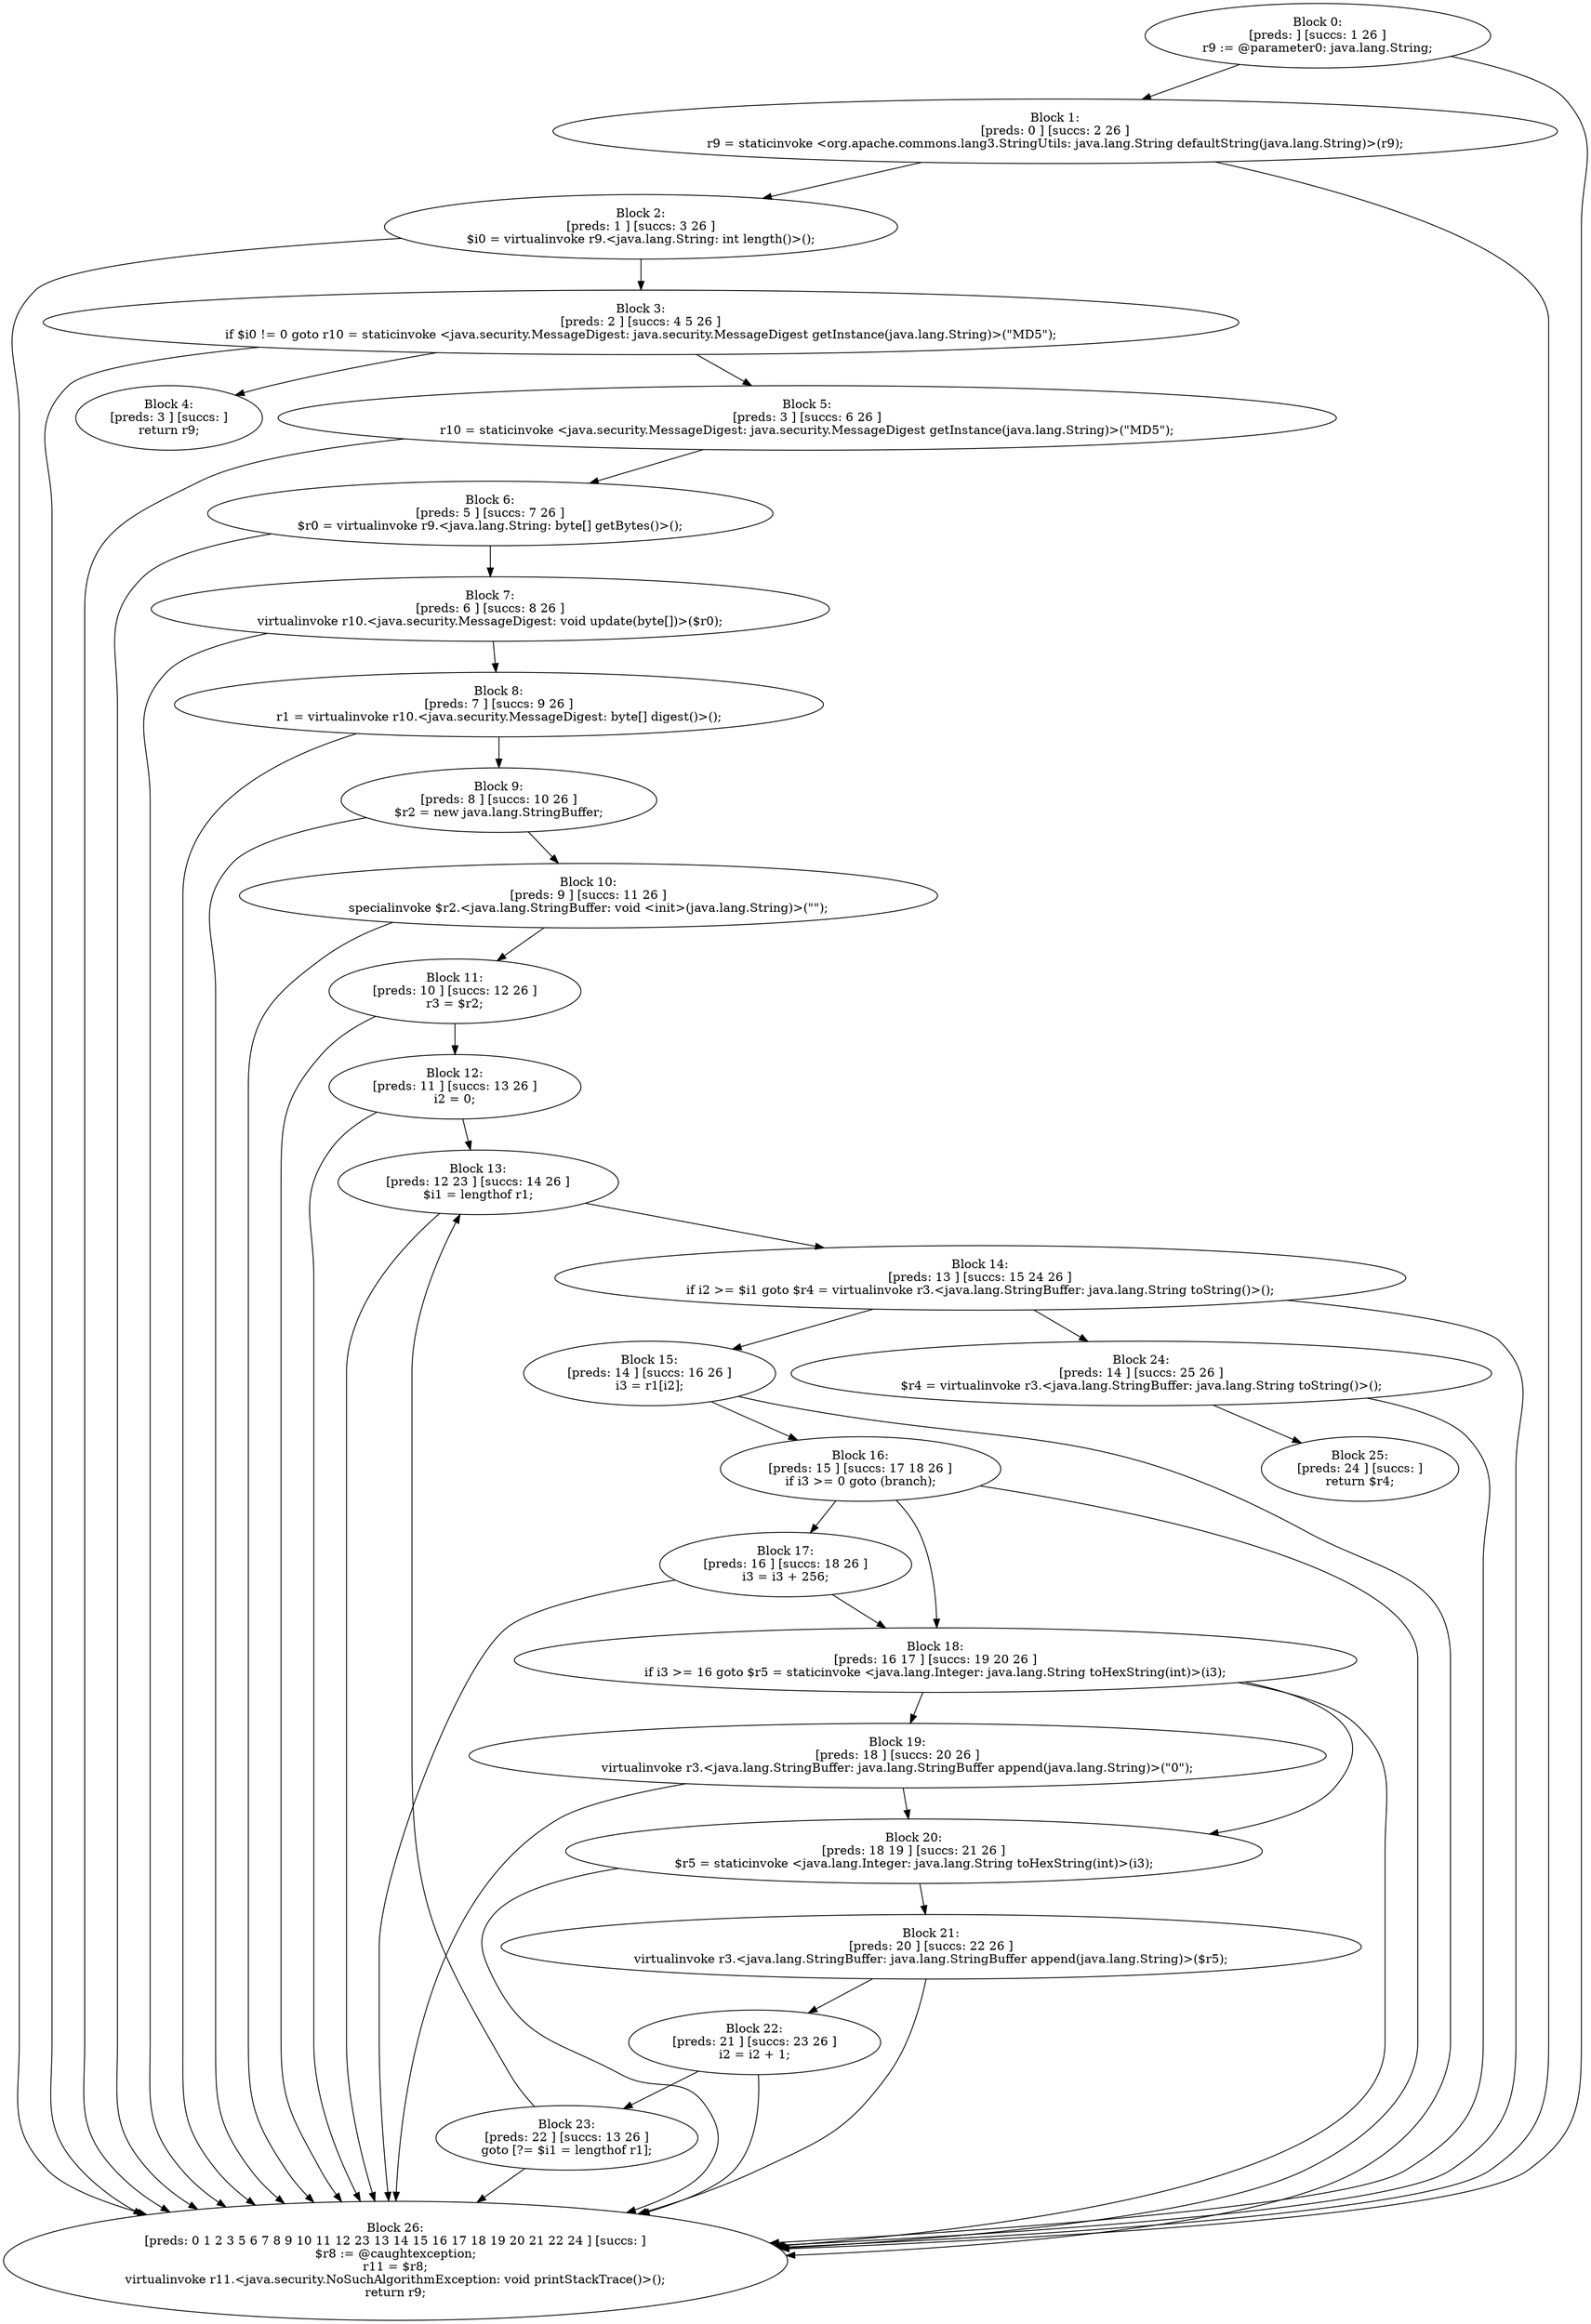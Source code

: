 digraph "unitGraph" {
    "Block 0:
[preds: ] [succs: 1 26 ]
r9 := @parameter0: java.lang.String;
"
    "Block 1:
[preds: 0 ] [succs: 2 26 ]
r9 = staticinvoke <org.apache.commons.lang3.StringUtils: java.lang.String defaultString(java.lang.String)>(r9);
"
    "Block 2:
[preds: 1 ] [succs: 3 26 ]
$i0 = virtualinvoke r9.<java.lang.String: int length()>();
"
    "Block 3:
[preds: 2 ] [succs: 4 5 26 ]
if $i0 != 0 goto r10 = staticinvoke <java.security.MessageDigest: java.security.MessageDigest getInstance(java.lang.String)>(\"MD5\");
"
    "Block 4:
[preds: 3 ] [succs: ]
return r9;
"
    "Block 5:
[preds: 3 ] [succs: 6 26 ]
r10 = staticinvoke <java.security.MessageDigest: java.security.MessageDigest getInstance(java.lang.String)>(\"MD5\");
"
    "Block 6:
[preds: 5 ] [succs: 7 26 ]
$r0 = virtualinvoke r9.<java.lang.String: byte[] getBytes()>();
"
    "Block 7:
[preds: 6 ] [succs: 8 26 ]
virtualinvoke r10.<java.security.MessageDigest: void update(byte[])>($r0);
"
    "Block 8:
[preds: 7 ] [succs: 9 26 ]
r1 = virtualinvoke r10.<java.security.MessageDigest: byte[] digest()>();
"
    "Block 9:
[preds: 8 ] [succs: 10 26 ]
$r2 = new java.lang.StringBuffer;
"
    "Block 10:
[preds: 9 ] [succs: 11 26 ]
specialinvoke $r2.<java.lang.StringBuffer: void <init>(java.lang.String)>(\"\");
"
    "Block 11:
[preds: 10 ] [succs: 12 26 ]
r3 = $r2;
"
    "Block 12:
[preds: 11 ] [succs: 13 26 ]
i2 = 0;
"
    "Block 13:
[preds: 12 23 ] [succs: 14 26 ]
$i1 = lengthof r1;
"
    "Block 14:
[preds: 13 ] [succs: 15 24 26 ]
if i2 >= $i1 goto $r4 = virtualinvoke r3.<java.lang.StringBuffer: java.lang.String toString()>();
"
    "Block 15:
[preds: 14 ] [succs: 16 26 ]
i3 = r1[i2];
"
    "Block 16:
[preds: 15 ] [succs: 17 18 26 ]
if i3 >= 0 goto (branch);
"
    "Block 17:
[preds: 16 ] [succs: 18 26 ]
i3 = i3 + 256;
"
    "Block 18:
[preds: 16 17 ] [succs: 19 20 26 ]
if i3 >= 16 goto $r5 = staticinvoke <java.lang.Integer: java.lang.String toHexString(int)>(i3);
"
    "Block 19:
[preds: 18 ] [succs: 20 26 ]
virtualinvoke r3.<java.lang.StringBuffer: java.lang.StringBuffer append(java.lang.String)>(\"0\");
"
    "Block 20:
[preds: 18 19 ] [succs: 21 26 ]
$r5 = staticinvoke <java.lang.Integer: java.lang.String toHexString(int)>(i3);
"
    "Block 21:
[preds: 20 ] [succs: 22 26 ]
virtualinvoke r3.<java.lang.StringBuffer: java.lang.StringBuffer append(java.lang.String)>($r5);
"
    "Block 22:
[preds: 21 ] [succs: 23 26 ]
i2 = i2 + 1;
"
    "Block 23:
[preds: 22 ] [succs: 13 26 ]
goto [?= $i1 = lengthof r1];
"
    "Block 24:
[preds: 14 ] [succs: 25 26 ]
$r4 = virtualinvoke r3.<java.lang.StringBuffer: java.lang.String toString()>();
"
    "Block 25:
[preds: 24 ] [succs: ]
return $r4;
"
    "Block 26:
[preds: 0 1 2 3 5 6 7 8 9 10 11 12 23 13 14 15 16 17 18 19 20 21 22 24 ] [succs: ]
$r8 := @caughtexception;
r11 = $r8;
virtualinvoke r11.<java.security.NoSuchAlgorithmException: void printStackTrace()>();
return r9;
"
    "Block 0:
[preds: ] [succs: 1 26 ]
r9 := @parameter0: java.lang.String;
"->"Block 1:
[preds: 0 ] [succs: 2 26 ]
r9 = staticinvoke <org.apache.commons.lang3.StringUtils: java.lang.String defaultString(java.lang.String)>(r9);
";
    "Block 0:
[preds: ] [succs: 1 26 ]
r9 := @parameter0: java.lang.String;
"->"Block 26:
[preds: 0 1 2 3 5 6 7 8 9 10 11 12 23 13 14 15 16 17 18 19 20 21 22 24 ] [succs: ]
$r8 := @caughtexception;
r11 = $r8;
virtualinvoke r11.<java.security.NoSuchAlgorithmException: void printStackTrace()>();
return r9;
";
    "Block 1:
[preds: 0 ] [succs: 2 26 ]
r9 = staticinvoke <org.apache.commons.lang3.StringUtils: java.lang.String defaultString(java.lang.String)>(r9);
"->"Block 2:
[preds: 1 ] [succs: 3 26 ]
$i0 = virtualinvoke r9.<java.lang.String: int length()>();
";
    "Block 1:
[preds: 0 ] [succs: 2 26 ]
r9 = staticinvoke <org.apache.commons.lang3.StringUtils: java.lang.String defaultString(java.lang.String)>(r9);
"->"Block 26:
[preds: 0 1 2 3 5 6 7 8 9 10 11 12 23 13 14 15 16 17 18 19 20 21 22 24 ] [succs: ]
$r8 := @caughtexception;
r11 = $r8;
virtualinvoke r11.<java.security.NoSuchAlgorithmException: void printStackTrace()>();
return r9;
";
    "Block 2:
[preds: 1 ] [succs: 3 26 ]
$i0 = virtualinvoke r9.<java.lang.String: int length()>();
"->"Block 3:
[preds: 2 ] [succs: 4 5 26 ]
if $i0 != 0 goto r10 = staticinvoke <java.security.MessageDigest: java.security.MessageDigest getInstance(java.lang.String)>(\"MD5\");
";
    "Block 2:
[preds: 1 ] [succs: 3 26 ]
$i0 = virtualinvoke r9.<java.lang.String: int length()>();
"->"Block 26:
[preds: 0 1 2 3 5 6 7 8 9 10 11 12 23 13 14 15 16 17 18 19 20 21 22 24 ] [succs: ]
$r8 := @caughtexception;
r11 = $r8;
virtualinvoke r11.<java.security.NoSuchAlgorithmException: void printStackTrace()>();
return r9;
";
    "Block 3:
[preds: 2 ] [succs: 4 5 26 ]
if $i0 != 0 goto r10 = staticinvoke <java.security.MessageDigest: java.security.MessageDigest getInstance(java.lang.String)>(\"MD5\");
"->"Block 4:
[preds: 3 ] [succs: ]
return r9;
";
    "Block 3:
[preds: 2 ] [succs: 4 5 26 ]
if $i0 != 0 goto r10 = staticinvoke <java.security.MessageDigest: java.security.MessageDigest getInstance(java.lang.String)>(\"MD5\");
"->"Block 5:
[preds: 3 ] [succs: 6 26 ]
r10 = staticinvoke <java.security.MessageDigest: java.security.MessageDigest getInstance(java.lang.String)>(\"MD5\");
";
    "Block 3:
[preds: 2 ] [succs: 4 5 26 ]
if $i0 != 0 goto r10 = staticinvoke <java.security.MessageDigest: java.security.MessageDigest getInstance(java.lang.String)>(\"MD5\");
"->"Block 26:
[preds: 0 1 2 3 5 6 7 8 9 10 11 12 23 13 14 15 16 17 18 19 20 21 22 24 ] [succs: ]
$r8 := @caughtexception;
r11 = $r8;
virtualinvoke r11.<java.security.NoSuchAlgorithmException: void printStackTrace()>();
return r9;
";
    "Block 5:
[preds: 3 ] [succs: 6 26 ]
r10 = staticinvoke <java.security.MessageDigest: java.security.MessageDigest getInstance(java.lang.String)>(\"MD5\");
"->"Block 6:
[preds: 5 ] [succs: 7 26 ]
$r0 = virtualinvoke r9.<java.lang.String: byte[] getBytes()>();
";
    "Block 5:
[preds: 3 ] [succs: 6 26 ]
r10 = staticinvoke <java.security.MessageDigest: java.security.MessageDigest getInstance(java.lang.String)>(\"MD5\");
"->"Block 26:
[preds: 0 1 2 3 5 6 7 8 9 10 11 12 23 13 14 15 16 17 18 19 20 21 22 24 ] [succs: ]
$r8 := @caughtexception;
r11 = $r8;
virtualinvoke r11.<java.security.NoSuchAlgorithmException: void printStackTrace()>();
return r9;
";
    "Block 6:
[preds: 5 ] [succs: 7 26 ]
$r0 = virtualinvoke r9.<java.lang.String: byte[] getBytes()>();
"->"Block 7:
[preds: 6 ] [succs: 8 26 ]
virtualinvoke r10.<java.security.MessageDigest: void update(byte[])>($r0);
";
    "Block 6:
[preds: 5 ] [succs: 7 26 ]
$r0 = virtualinvoke r9.<java.lang.String: byte[] getBytes()>();
"->"Block 26:
[preds: 0 1 2 3 5 6 7 8 9 10 11 12 23 13 14 15 16 17 18 19 20 21 22 24 ] [succs: ]
$r8 := @caughtexception;
r11 = $r8;
virtualinvoke r11.<java.security.NoSuchAlgorithmException: void printStackTrace()>();
return r9;
";
    "Block 7:
[preds: 6 ] [succs: 8 26 ]
virtualinvoke r10.<java.security.MessageDigest: void update(byte[])>($r0);
"->"Block 8:
[preds: 7 ] [succs: 9 26 ]
r1 = virtualinvoke r10.<java.security.MessageDigest: byte[] digest()>();
";
    "Block 7:
[preds: 6 ] [succs: 8 26 ]
virtualinvoke r10.<java.security.MessageDigest: void update(byte[])>($r0);
"->"Block 26:
[preds: 0 1 2 3 5 6 7 8 9 10 11 12 23 13 14 15 16 17 18 19 20 21 22 24 ] [succs: ]
$r8 := @caughtexception;
r11 = $r8;
virtualinvoke r11.<java.security.NoSuchAlgorithmException: void printStackTrace()>();
return r9;
";
    "Block 8:
[preds: 7 ] [succs: 9 26 ]
r1 = virtualinvoke r10.<java.security.MessageDigest: byte[] digest()>();
"->"Block 9:
[preds: 8 ] [succs: 10 26 ]
$r2 = new java.lang.StringBuffer;
";
    "Block 8:
[preds: 7 ] [succs: 9 26 ]
r1 = virtualinvoke r10.<java.security.MessageDigest: byte[] digest()>();
"->"Block 26:
[preds: 0 1 2 3 5 6 7 8 9 10 11 12 23 13 14 15 16 17 18 19 20 21 22 24 ] [succs: ]
$r8 := @caughtexception;
r11 = $r8;
virtualinvoke r11.<java.security.NoSuchAlgorithmException: void printStackTrace()>();
return r9;
";
    "Block 9:
[preds: 8 ] [succs: 10 26 ]
$r2 = new java.lang.StringBuffer;
"->"Block 10:
[preds: 9 ] [succs: 11 26 ]
specialinvoke $r2.<java.lang.StringBuffer: void <init>(java.lang.String)>(\"\");
";
    "Block 9:
[preds: 8 ] [succs: 10 26 ]
$r2 = new java.lang.StringBuffer;
"->"Block 26:
[preds: 0 1 2 3 5 6 7 8 9 10 11 12 23 13 14 15 16 17 18 19 20 21 22 24 ] [succs: ]
$r8 := @caughtexception;
r11 = $r8;
virtualinvoke r11.<java.security.NoSuchAlgorithmException: void printStackTrace()>();
return r9;
";
    "Block 10:
[preds: 9 ] [succs: 11 26 ]
specialinvoke $r2.<java.lang.StringBuffer: void <init>(java.lang.String)>(\"\");
"->"Block 11:
[preds: 10 ] [succs: 12 26 ]
r3 = $r2;
";
    "Block 10:
[preds: 9 ] [succs: 11 26 ]
specialinvoke $r2.<java.lang.StringBuffer: void <init>(java.lang.String)>(\"\");
"->"Block 26:
[preds: 0 1 2 3 5 6 7 8 9 10 11 12 23 13 14 15 16 17 18 19 20 21 22 24 ] [succs: ]
$r8 := @caughtexception;
r11 = $r8;
virtualinvoke r11.<java.security.NoSuchAlgorithmException: void printStackTrace()>();
return r9;
";
    "Block 11:
[preds: 10 ] [succs: 12 26 ]
r3 = $r2;
"->"Block 12:
[preds: 11 ] [succs: 13 26 ]
i2 = 0;
";
    "Block 11:
[preds: 10 ] [succs: 12 26 ]
r3 = $r2;
"->"Block 26:
[preds: 0 1 2 3 5 6 7 8 9 10 11 12 23 13 14 15 16 17 18 19 20 21 22 24 ] [succs: ]
$r8 := @caughtexception;
r11 = $r8;
virtualinvoke r11.<java.security.NoSuchAlgorithmException: void printStackTrace()>();
return r9;
";
    "Block 12:
[preds: 11 ] [succs: 13 26 ]
i2 = 0;
"->"Block 13:
[preds: 12 23 ] [succs: 14 26 ]
$i1 = lengthof r1;
";
    "Block 12:
[preds: 11 ] [succs: 13 26 ]
i2 = 0;
"->"Block 26:
[preds: 0 1 2 3 5 6 7 8 9 10 11 12 23 13 14 15 16 17 18 19 20 21 22 24 ] [succs: ]
$r8 := @caughtexception;
r11 = $r8;
virtualinvoke r11.<java.security.NoSuchAlgorithmException: void printStackTrace()>();
return r9;
";
    "Block 13:
[preds: 12 23 ] [succs: 14 26 ]
$i1 = lengthof r1;
"->"Block 14:
[preds: 13 ] [succs: 15 24 26 ]
if i2 >= $i1 goto $r4 = virtualinvoke r3.<java.lang.StringBuffer: java.lang.String toString()>();
";
    "Block 13:
[preds: 12 23 ] [succs: 14 26 ]
$i1 = lengthof r1;
"->"Block 26:
[preds: 0 1 2 3 5 6 7 8 9 10 11 12 23 13 14 15 16 17 18 19 20 21 22 24 ] [succs: ]
$r8 := @caughtexception;
r11 = $r8;
virtualinvoke r11.<java.security.NoSuchAlgorithmException: void printStackTrace()>();
return r9;
";
    "Block 14:
[preds: 13 ] [succs: 15 24 26 ]
if i2 >= $i1 goto $r4 = virtualinvoke r3.<java.lang.StringBuffer: java.lang.String toString()>();
"->"Block 15:
[preds: 14 ] [succs: 16 26 ]
i3 = r1[i2];
";
    "Block 14:
[preds: 13 ] [succs: 15 24 26 ]
if i2 >= $i1 goto $r4 = virtualinvoke r3.<java.lang.StringBuffer: java.lang.String toString()>();
"->"Block 24:
[preds: 14 ] [succs: 25 26 ]
$r4 = virtualinvoke r3.<java.lang.StringBuffer: java.lang.String toString()>();
";
    "Block 14:
[preds: 13 ] [succs: 15 24 26 ]
if i2 >= $i1 goto $r4 = virtualinvoke r3.<java.lang.StringBuffer: java.lang.String toString()>();
"->"Block 26:
[preds: 0 1 2 3 5 6 7 8 9 10 11 12 23 13 14 15 16 17 18 19 20 21 22 24 ] [succs: ]
$r8 := @caughtexception;
r11 = $r8;
virtualinvoke r11.<java.security.NoSuchAlgorithmException: void printStackTrace()>();
return r9;
";
    "Block 15:
[preds: 14 ] [succs: 16 26 ]
i3 = r1[i2];
"->"Block 16:
[preds: 15 ] [succs: 17 18 26 ]
if i3 >= 0 goto (branch);
";
    "Block 15:
[preds: 14 ] [succs: 16 26 ]
i3 = r1[i2];
"->"Block 26:
[preds: 0 1 2 3 5 6 7 8 9 10 11 12 23 13 14 15 16 17 18 19 20 21 22 24 ] [succs: ]
$r8 := @caughtexception;
r11 = $r8;
virtualinvoke r11.<java.security.NoSuchAlgorithmException: void printStackTrace()>();
return r9;
";
    "Block 16:
[preds: 15 ] [succs: 17 18 26 ]
if i3 >= 0 goto (branch);
"->"Block 17:
[preds: 16 ] [succs: 18 26 ]
i3 = i3 + 256;
";
    "Block 16:
[preds: 15 ] [succs: 17 18 26 ]
if i3 >= 0 goto (branch);
"->"Block 18:
[preds: 16 17 ] [succs: 19 20 26 ]
if i3 >= 16 goto $r5 = staticinvoke <java.lang.Integer: java.lang.String toHexString(int)>(i3);
";
    "Block 16:
[preds: 15 ] [succs: 17 18 26 ]
if i3 >= 0 goto (branch);
"->"Block 26:
[preds: 0 1 2 3 5 6 7 8 9 10 11 12 23 13 14 15 16 17 18 19 20 21 22 24 ] [succs: ]
$r8 := @caughtexception;
r11 = $r8;
virtualinvoke r11.<java.security.NoSuchAlgorithmException: void printStackTrace()>();
return r9;
";
    "Block 17:
[preds: 16 ] [succs: 18 26 ]
i3 = i3 + 256;
"->"Block 18:
[preds: 16 17 ] [succs: 19 20 26 ]
if i3 >= 16 goto $r5 = staticinvoke <java.lang.Integer: java.lang.String toHexString(int)>(i3);
";
    "Block 17:
[preds: 16 ] [succs: 18 26 ]
i3 = i3 + 256;
"->"Block 26:
[preds: 0 1 2 3 5 6 7 8 9 10 11 12 23 13 14 15 16 17 18 19 20 21 22 24 ] [succs: ]
$r8 := @caughtexception;
r11 = $r8;
virtualinvoke r11.<java.security.NoSuchAlgorithmException: void printStackTrace()>();
return r9;
";
    "Block 18:
[preds: 16 17 ] [succs: 19 20 26 ]
if i3 >= 16 goto $r5 = staticinvoke <java.lang.Integer: java.lang.String toHexString(int)>(i3);
"->"Block 19:
[preds: 18 ] [succs: 20 26 ]
virtualinvoke r3.<java.lang.StringBuffer: java.lang.StringBuffer append(java.lang.String)>(\"0\");
";
    "Block 18:
[preds: 16 17 ] [succs: 19 20 26 ]
if i3 >= 16 goto $r5 = staticinvoke <java.lang.Integer: java.lang.String toHexString(int)>(i3);
"->"Block 20:
[preds: 18 19 ] [succs: 21 26 ]
$r5 = staticinvoke <java.lang.Integer: java.lang.String toHexString(int)>(i3);
";
    "Block 18:
[preds: 16 17 ] [succs: 19 20 26 ]
if i3 >= 16 goto $r5 = staticinvoke <java.lang.Integer: java.lang.String toHexString(int)>(i3);
"->"Block 26:
[preds: 0 1 2 3 5 6 7 8 9 10 11 12 23 13 14 15 16 17 18 19 20 21 22 24 ] [succs: ]
$r8 := @caughtexception;
r11 = $r8;
virtualinvoke r11.<java.security.NoSuchAlgorithmException: void printStackTrace()>();
return r9;
";
    "Block 19:
[preds: 18 ] [succs: 20 26 ]
virtualinvoke r3.<java.lang.StringBuffer: java.lang.StringBuffer append(java.lang.String)>(\"0\");
"->"Block 20:
[preds: 18 19 ] [succs: 21 26 ]
$r5 = staticinvoke <java.lang.Integer: java.lang.String toHexString(int)>(i3);
";
    "Block 19:
[preds: 18 ] [succs: 20 26 ]
virtualinvoke r3.<java.lang.StringBuffer: java.lang.StringBuffer append(java.lang.String)>(\"0\");
"->"Block 26:
[preds: 0 1 2 3 5 6 7 8 9 10 11 12 23 13 14 15 16 17 18 19 20 21 22 24 ] [succs: ]
$r8 := @caughtexception;
r11 = $r8;
virtualinvoke r11.<java.security.NoSuchAlgorithmException: void printStackTrace()>();
return r9;
";
    "Block 20:
[preds: 18 19 ] [succs: 21 26 ]
$r5 = staticinvoke <java.lang.Integer: java.lang.String toHexString(int)>(i3);
"->"Block 21:
[preds: 20 ] [succs: 22 26 ]
virtualinvoke r3.<java.lang.StringBuffer: java.lang.StringBuffer append(java.lang.String)>($r5);
";
    "Block 20:
[preds: 18 19 ] [succs: 21 26 ]
$r5 = staticinvoke <java.lang.Integer: java.lang.String toHexString(int)>(i3);
"->"Block 26:
[preds: 0 1 2 3 5 6 7 8 9 10 11 12 23 13 14 15 16 17 18 19 20 21 22 24 ] [succs: ]
$r8 := @caughtexception;
r11 = $r8;
virtualinvoke r11.<java.security.NoSuchAlgorithmException: void printStackTrace()>();
return r9;
";
    "Block 21:
[preds: 20 ] [succs: 22 26 ]
virtualinvoke r3.<java.lang.StringBuffer: java.lang.StringBuffer append(java.lang.String)>($r5);
"->"Block 22:
[preds: 21 ] [succs: 23 26 ]
i2 = i2 + 1;
";
    "Block 21:
[preds: 20 ] [succs: 22 26 ]
virtualinvoke r3.<java.lang.StringBuffer: java.lang.StringBuffer append(java.lang.String)>($r5);
"->"Block 26:
[preds: 0 1 2 3 5 6 7 8 9 10 11 12 23 13 14 15 16 17 18 19 20 21 22 24 ] [succs: ]
$r8 := @caughtexception;
r11 = $r8;
virtualinvoke r11.<java.security.NoSuchAlgorithmException: void printStackTrace()>();
return r9;
";
    "Block 22:
[preds: 21 ] [succs: 23 26 ]
i2 = i2 + 1;
"->"Block 23:
[preds: 22 ] [succs: 13 26 ]
goto [?= $i1 = lengthof r1];
";
    "Block 22:
[preds: 21 ] [succs: 23 26 ]
i2 = i2 + 1;
"->"Block 26:
[preds: 0 1 2 3 5 6 7 8 9 10 11 12 23 13 14 15 16 17 18 19 20 21 22 24 ] [succs: ]
$r8 := @caughtexception;
r11 = $r8;
virtualinvoke r11.<java.security.NoSuchAlgorithmException: void printStackTrace()>();
return r9;
";
    "Block 23:
[preds: 22 ] [succs: 13 26 ]
goto [?= $i1 = lengthof r1];
"->"Block 13:
[preds: 12 23 ] [succs: 14 26 ]
$i1 = lengthof r1;
";
    "Block 23:
[preds: 22 ] [succs: 13 26 ]
goto [?= $i1 = lengthof r1];
"->"Block 26:
[preds: 0 1 2 3 5 6 7 8 9 10 11 12 23 13 14 15 16 17 18 19 20 21 22 24 ] [succs: ]
$r8 := @caughtexception;
r11 = $r8;
virtualinvoke r11.<java.security.NoSuchAlgorithmException: void printStackTrace()>();
return r9;
";
    "Block 24:
[preds: 14 ] [succs: 25 26 ]
$r4 = virtualinvoke r3.<java.lang.StringBuffer: java.lang.String toString()>();
"->"Block 25:
[preds: 24 ] [succs: ]
return $r4;
";
    "Block 24:
[preds: 14 ] [succs: 25 26 ]
$r4 = virtualinvoke r3.<java.lang.StringBuffer: java.lang.String toString()>();
"->"Block 26:
[preds: 0 1 2 3 5 6 7 8 9 10 11 12 23 13 14 15 16 17 18 19 20 21 22 24 ] [succs: ]
$r8 := @caughtexception;
r11 = $r8;
virtualinvoke r11.<java.security.NoSuchAlgorithmException: void printStackTrace()>();
return r9;
";
}
